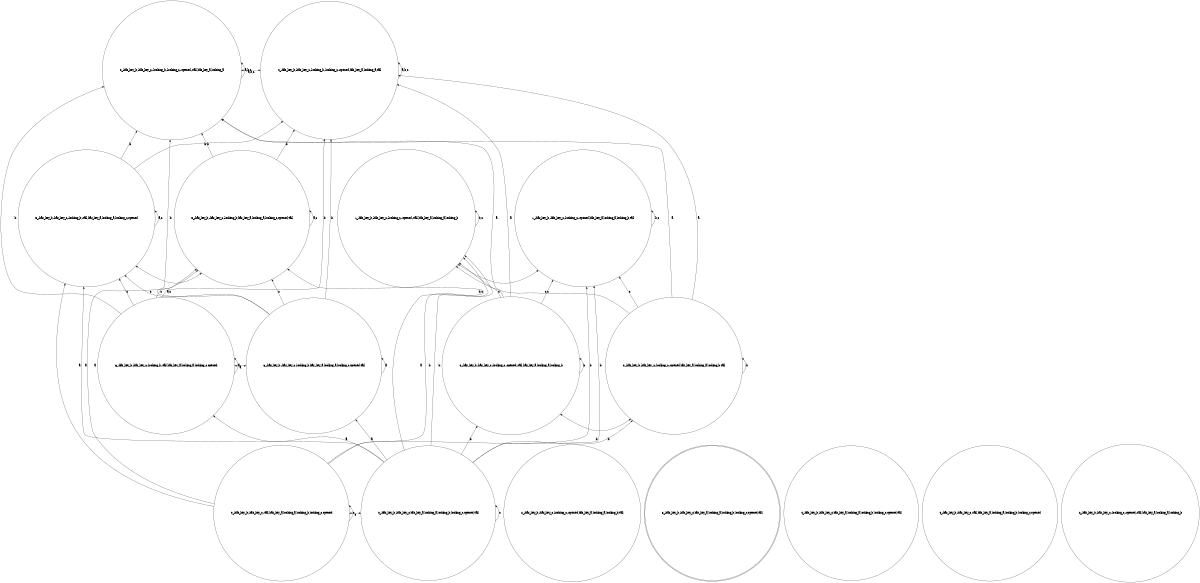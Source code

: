 digraph K_structure{
	rankdir=BT;
	size="8,5"
//WORLDS List:
	node [shape = circle] "0_-has_key_b,-has_key_c,-looking_b,-looking_c,-opened,-tail,has_key_a,looking_a";// (,-has_key_b,-has_key_c,-looking_b,-looking_c,-opened,-tail,has_key_a,looking_a)
	node [shape = circle] "1_-has_key_b,-has_key_c,-looking_c,-opened,has_key_a,looking_a,looking_b,tail";// (,-has_key_b,-has_key_c,-looking_c,-opened,has_key_a,looking_a,looking_b,tail)
	node [shape = circle] "2_-has_key_b,-has_key_c,-looking_c,-opened,has_key_a,looking_a,looking_b,tail";// (-has_key_b,-has_key_c,-looking_c,-opened,has_key_a,looking_a,looking_b,tail)
	node [shape = doublecircle] "3_-has_key_b,-has_key_c,has_key_a,looking_a,looking_b,looking_c,opened,tail";// (,-has_key_b,-has_key_c,has_key_a,looking_a,looking_b,looking_c,opened,tail)
	node [shape = circle] "4_-has_key_b,-has_key_c,has_key_a,looking_a,looking_b,looking_c,opened,tail";// (-has_key_b,-has_key_c,has_key_a,looking_a,looking_b,looking_c,opened,tail)
	node [shape = circle] "0_-has_key_b,-has_key_c,-looking_b,-looking_c,-opened,has_key_a,looking_a,tail";// (,-has_key_b,-has_key_c,-looking_b,-looking_c,-opened,has_key_a,looking_a,tail)
	node [shape = circle] "4_-has_key_b,-has_key_c,-tail,has_key_a,looking_a,looking_b,looking_c,opened";// (,-has_key_b,-has_key_c,-tail,has_key_a,looking_a,looking_b,looking_c,opened)
	node [shape = circle] "5_-has_key_b,-has_key_c,-looking_b,has_key_a,looking_a,looking_c,opened,tail";// (,-has_key_b,-has_key_c,-looking_b,has_key_a,looking_a,looking_c,opened,tail)
	node [shape = circle] "6_-has_key_b,-has_key_c,-looking_b,has_key_a,looking_a,looking_c,opened,tail";// (-has_key_b,-has_key_c,-looking_b,has_key_a,looking_a,looking_c,opened,tail)
	node [shape = circle] "1_-has_key_b,-has_key_c,-looking_c,-opened,-tail,has_key_a,looking_a,looking_b";// (,-has_key_b,-has_key_c,-looking_c,-opened,-tail,has_key_a,looking_a,looking_b)
	node [shape = circle] "2_-has_key_b,-has_key_c,-looking_c,-opened,-tail,has_key_a,looking_a,looking_b";// (-has_key_b,-has_key_c,-looking_c,-opened,-tail,has_key_a,looking_a,looking_b)
	node [shape = circle] "5_-has_key_b,-has_key_c,-looking_b,-tail,has_key_a,looking_a,looking_c,opened";// (,-has_key_b,-has_key_c,-looking_b,-tail,has_key_a,looking_a,looking_c,opened)
	node [shape = circle] "6_-has_key_b,-has_key_c,-looking_b,-tail,has_key_a,looking_a,looking_c,opened";// (-has_key_b,-has_key_c,-looking_b,-tail,has_key_a,looking_a,looking_c,opened)


//RANKS List:
	{rank = same; "0_-has_key_b,-has_key_c,-looking_b,-looking_c,-opened,-tail,has_key_a,looking_a"; "0_-has_key_b,-has_key_c,-looking_b,-looking_c,-opened,has_key_a,looking_a,tail"; }
	{rank = same; "5_-has_key_b,-has_key_c,-looking_b,has_key_a,looking_a,looking_c,opened,tail"; "5_-has_key_b,-has_key_c,-looking_b,-tail,has_key_a,looking_a,looking_c,opened"; }
	{rank = same; "6_-has_key_b,-has_key_c,-looking_b,has_key_a,looking_a,looking_c,opened,tail"; "6_-has_key_b,-has_key_c,-looking_b,-tail,has_key_a,looking_a,looking_c,opened"; }
	{rank = same; "1_-has_key_b,-has_key_c,-looking_c,-opened,has_key_a,looking_a,looking_b,tail"; "1_-has_key_b,-has_key_c,-looking_c,-opened,-tail,has_key_a,looking_a,looking_b"; }
	{rank = same; "0_-has_key_b,-has_key_c,-looking_c,-opened,has_key_a,looking_a,looking_b,tail"; "0_-has_key_b,-has_key_c,-looking_c,-opened,-tail,has_key_a,looking_a,looking_b"; }
	{rank = same; "0_-has_key_b,-has_key_c,has_key_a,looking_a,looking_b,looking_c,opened,tail"; }
	{rank = same; "0_-has_key_b,-has_key_c,has_key_a,looking_a,looking_b,looking_c,opened,tail"; "0_-has_key_b,-has_key_c,-tail,has_key_a,looking_a,looking_b,looking_c,opened"; }


//EDGES List:
	"0_-has_key_b,-has_key_c,-looking_b,-looking_c,-opened,-tail,has_key_a,looking_a" -> "0_-has_key_b,-has_key_c,-looking_b,-looking_c,-opened,-tail,has_key_a,looking_a" [ label = "a,b,c" ];
	"0_-has_key_b,-has_key_c,-looking_b,-looking_c,-opened,has_key_a,looking_a,tail" -> "0_-has_key_b,-has_key_c,-looking_b,-looking_c,-opened,has_key_a,looking_a,tail" [ label = "a,b,c" ];
	"0_-has_key_b,-has_key_c,-looking_c,-opened,-tail,has_key_a,looking_a,looking_b" -> "0_-has_key_b,-has_key_c,-looking_b,-looking_c,-opened,-tail,has_key_a,looking_a" [ label = "a" ];
	"0_-has_key_b,-has_key_c,-looking_c,-opened,-tail,has_key_a,looking_a,looking_b" -> "0_-has_key_b,-has_key_c,-looking_b,-looking_c,-opened,has_key_a,looking_a,tail" [ label = "a" ];
	"0_-has_key_b,-has_key_c,-looking_c,-opened,-tail,has_key_a,looking_a,looking_b" -> "0_-has_key_b,-has_key_c,-looking_c,-opened,-tail,has_key_a,looking_a,looking_b" [ label = "b" ];
	"0_-has_key_b,-has_key_c,-looking_c,-opened,-tail,has_key_a,looking_a,looking_b" -> "1_-has_key_b,-has_key_c,-looking_c,-opened,-tail,has_key_a,looking_a,looking_b" [ label = "c" ];
	"0_-has_key_b,-has_key_c,-looking_c,-opened,-tail,has_key_a,looking_a,looking_b" -> "1_-has_key_b,-has_key_c,-looking_c,-opened,has_key_a,looking_a,looking_b,tail" [ label = "c" ];
	"0_-has_key_b,-has_key_c,-looking_c,-opened,has_key_a,looking_a,looking_b,tail" -> "0_-has_key_b,-has_key_c,-looking_b,-looking_c,-opened,-tail,has_key_a,looking_a" [ label = "a" ];
	"0_-has_key_b,-has_key_c,-looking_c,-opened,has_key_a,looking_a,looking_b,tail" -> "0_-has_key_b,-has_key_c,-looking_b,-looking_c,-opened,has_key_a,looking_a,tail" [ label = "a" ];
	"0_-has_key_b,-has_key_c,-looking_c,-opened,has_key_a,looking_a,looking_b,tail" -> "0_-has_key_b,-has_key_c,-looking_c,-opened,has_key_a,looking_a,looking_b,tail" [ label = "b" ];
	"0_-has_key_b,-has_key_c,-looking_c,-opened,has_key_a,looking_a,looking_b,tail" -> "1_-has_key_b,-has_key_c,-looking_c,-opened,-tail,has_key_a,looking_a,looking_b" [ label = "c" ];
	"0_-has_key_b,-has_key_c,-looking_c,-opened,has_key_a,looking_a,looking_b,tail" -> "1_-has_key_b,-has_key_c,-looking_c,-opened,has_key_a,looking_a,looking_b,tail" [ label = "c" ];
	"0_-has_key_b,-has_key_c,-tail,has_key_a,looking_a,looking_b,looking_c,opened" -> "0_-has_key_b,-has_key_c,-tail,has_key_a,looking_a,looking_b,looking_c,opened" [ label = "c" ];
	"0_-has_key_b,-has_key_c,-tail,has_key_a,looking_a,looking_b,looking_c,opened" -> "1_-has_key_b,-has_key_c,-looking_c,-opened,-tail,has_key_a,looking_a,looking_b" [ label = "b" ];
	"0_-has_key_b,-has_key_c,-tail,has_key_a,looking_a,looking_b,looking_c,opened" -> "1_-has_key_b,-has_key_c,-looking_c,-opened,has_key_a,looking_a,looking_b,tail" [ label = "b" ];
	"0_-has_key_b,-has_key_c,-tail,has_key_a,looking_a,looking_b,looking_c,opened" -> "5_-has_key_b,-has_key_c,-looking_b,-tail,has_key_a,looking_a,looking_c,opened" [ label = "a" ];
	"0_-has_key_b,-has_key_c,-tail,has_key_a,looking_a,looking_b,looking_c,opened" -> "5_-has_key_b,-has_key_c,-looking_b,has_key_a,looking_a,looking_c,opened,tail" [ label = "a" ];
	"0_-has_key_b,-has_key_c,has_key_a,looking_a,looking_b,looking_c,opened,tail" -> "0_-has_key_b,-has_key_c,-looking_c,-opened,-tail,has_key_a,looking_a,looking_b" [ label = "b" ];
	"0_-has_key_b,-has_key_c,has_key_a,looking_a,looking_b,looking_c,opened,tail" -> "0_-has_key_b,-has_key_c,-looking_c,-opened,has_key_a,looking_a,looking_b,tail" [ label = "b" ];
	"0_-has_key_b,-has_key_c,has_key_a,looking_a,looking_b,looking_c,opened,tail" -> "0_-has_key_b,-has_key_c,has_key_a,looking_a,looking_b,looking_c,opened,tail" [ label = "c" ];
	"0_-has_key_b,-has_key_c,has_key_a,looking_a,looking_b,looking_c,opened,tail" -> "1_-has_key_b,-has_key_c,-looking_c,-opened,-tail,has_key_a,looking_a,looking_b" [ label = "b" ];
	"0_-has_key_b,-has_key_c,has_key_a,looking_a,looking_b,looking_c,opened,tail" -> "1_-has_key_b,-has_key_c,-looking_c,-opened,has_key_a,looking_a,looking_b,tail" [ label = "b" ];
	"0_-has_key_b,-has_key_c,has_key_a,looking_a,looking_b,looking_c,opened,tail" -> "5_-has_key_b,-has_key_c,-looking_b,-tail,has_key_a,looking_a,looking_c,opened" [ label = "a" ];
	"0_-has_key_b,-has_key_c,has_key_a,looking_a,looking_b,looking_c,opened,tail" -> "5_-has_key_b,-has_key_c,-looking_b,has_key_a,looking_a,looking_c,opened,tail" [ label = "a" ];
	"0_-has_key_b,-has_key_c,has_key_a,looking_a,looking_b,looking_c,opened,tail" -> "6_-has_key_b,-has_key_c,-looking_b,-tail,has_key_a,looking_a,looking_c,opened" [ label = "a" ];
	"0_-has_key_b,-has_key_c,has_key_a,looking_a,looking_b,looking_c,opened,tail" -> "6_-has_key_b,-has_key_c,-looking_b,has_key_a,looking_a,looking_c,opened,tail" [ label = "a" ];
	"1_-has_key_b,-has_key_c,-looking_c,-opened,-tail,has_key_a,looking_a,looking_b" -> "1_-has_key_b,-has_key_c,-looking_c,-opened,-tail,has_key_a,looking_a,looking_b" [ label = "b,c" ];
	"1_-has_key_b,-has_key_c,-looking_c,-opened,has_key_a,looking_a,looking_b,tail" -> "1_-has_key_b,-has_key_c,-looking_c,-opened,has_key_a,looking_a,looking_b,tail" [ label = "b,c" ];
	"5_-has_key_b,-has_key_c,-looking_b,-tail,has_key_a,looking_a,looking_c,opened" -> "0_-has_key_b,-has_key_c,-looking_b,-looking_c,-opened,-tail,has_key_a,looking_a" [ label = "b" ];
	"5_-has_key_b,-has_key_c,-looking_b,-tail,has_key_a,looking_a,looking_c,opened" -> "0_-has_key_b,-has_key_c,-looking_b,-looking_c,-opened,has_key_a,looking_a,tail" [ label = "b" ];
	"5_-has_key_b,-has_key_c,-looking_b,-tail,has_key_a,looking_a,looking_c,opened" -> "5_-has_key_b,-has_key_c,-looking_b,-tail,has_key_a,looking_a,looking_c,opened" [ label = "a,c" ];
	"5_-has_key_b,-has_key_c,-looking_b,has_key_a,looking_a,looking_c,opened,tail" -> "0_-has_key_b,-has_key_c,-looking_b,-looking_c,-opened,-tail,has_key_a,looking_a" [ label = "b" ];
	"5_-has_key_b,-has_key_c,-looking_b,has_key_a,looking_a,looking_c,opened,tail" -> "0_-has_key_b,-has_key_c,-looking_b,-looking_c,-opened,has_key_a,looking_a,tail" [ label = "b" ];
	"5_-has_key_b,-has_key_c,-looking_b,has_key_a,looking_a,looking_c,opened,tail" -> "5_-has_key_b,-has_key_c,-looking_b,has_key_a,looking_a,looking_c,opened,tail" [ label = "a,c" ];
	"6_-has_key_b,-has_key_c,-looking_b,-tail,has_key_a,looking_a,looking_c,opened" -> "0_-has_key_b,-has_key_c,-looking_b,-looking_c,-opened,-tail,has_key_a,looking_a" [ label = "b" ];
	"6_-has_key_b,-has_key_c,-looking_b,-tail,has_key_a,looking_a,looking_c,opened" -> "0_-has_key_b,-has_key_c,-looking_b,-looking_c,-opened,has_key_a,looking_a,tail" [ label = "b" ];
	"6_-has_key_b,-has_key_c,-looking_b,-tail,has_key_a,looking_a,looking_c,opened" -> "5_-has_key_b,-has_key_c,-looking_b,-tail,has_key_a,looking_a,looking_c,opened" [ label = "c" ];
	"6_-has_key_b,-has_key_c,-looking_b,-tail,has_key_a,looking_a,looking_c,opened" -> "5_-has_key_b,-has_key_c,-looking_b,has_key_a,looking_a,looking_c,opened,tail" [ label = "c" ];
	"6_-has_key_b,-has_key_c,-looking_b,-tail,has_key_a,looking_a,looking_c,opened" -> "6_-has_key_b,-has_key_c,-looking_b,-tail,has_key_a,looking_a,looking_c,opened" [ label = "a" ];
	"6_-has_key_b,-has_key_c,-looking_b,has_key_a,looking_a,looking_c,opened,tail" -> "0_-has_key_b,-has_key_c,-looking_b,-looking_c,-opened,-tail,has_key_a,looking_a" [ label = "b" ];
	"6_-has_key_b,-has_key_c,-looking_b,has_key_a,looking_a,looking_c,opened,tail" -> "0_-has_key_b,-has_key_c,-looking_b,-looking_c,-opened,has_key_a,looking_a,tail" [ label = "b" ];
	"6_-has_key_b,-has_key_c,-looking_b,has_key_a,looking_a,looking_c,opened,tail" -> "5_-has_key_b,-has_key_c,-looking_b,-tail,has_key_a,looking_a,looking_c,opened" [ label = "c" ];
	"6_-has_key_b,-has_key_c,-looking_b,has_key_a,looking_a,looking_c,opened,tail" -> "5_-has_key_b,-has_key_c,-looking_b,has_key_a,looking_a,looking_c,opened,tail" [ label = "c" ];
	"6_-has_key_b,-has_key_c,-looking_b,has_key_a,looking_a,looking_c,opened,tail" -> "6_-has_key_b,-has_key_c,-looking_b,has_key_a,looking_a,looking_c,opened,tail" [ label = "a" ];
	"0_-has_key_b,-has_key_c,-looking_b,-looking_c,-opened,-tail,has_key_a,looking_a" -> "0_-has_key_b,-has_key_c,-looking_b,-looking_c,-opened,has_key_a,looking_a,tail" [ dir=both label = "a,b,c" ];
	"0_-has_key_b,-has_key_c,-looking_c,-opened,-tail,has_key_a,looking_a,looking_b" -> "0_-has_key_b,-has_key_c,-looking_c,-opened,has_key_a,looking_a,looking_b,tail" [ dir=both label = "b" ];
	"0_-has_key_b,-has_key_c,-tail,has_key_a,looking_a,looking_b,looking_c,opened" -> "0_-has_key_b,-has_key_c,has_key_a,looking_a,looking_b,looking_c,opened,tail" [ dir=both label = "c" ];
	"1_-has_key_b,-has_key_c,-looking_c,-opened,-tail,has_key_a,looking_a,looking_b" -> "1_-has_key_b,-has_key_c,-looking_c,-opened,has_key_a,looking_a,looking_b,tail" [ dir=both label = "b,c" ];
	"5_-has_key_b,-has_key_c,-looking_b,-tail,has_key_a,looking_a,looking_c,opened" -> "5_-has_key_b,-has_key_c,-looking_b,has_key_a,looking_a,looking_c,opened,tail" [ dir=both label = "a,c" ];
	"6_-has_key_b,-has_key_c,-looking_b,-tail,has_key_a,looking_a,looking_c,opened" -> "6_-has_key_b,-has_key_c,-looking_b,has_key_a,looking_a,looking_c,opened,tail" [ dir=both label = "a" ];
}
